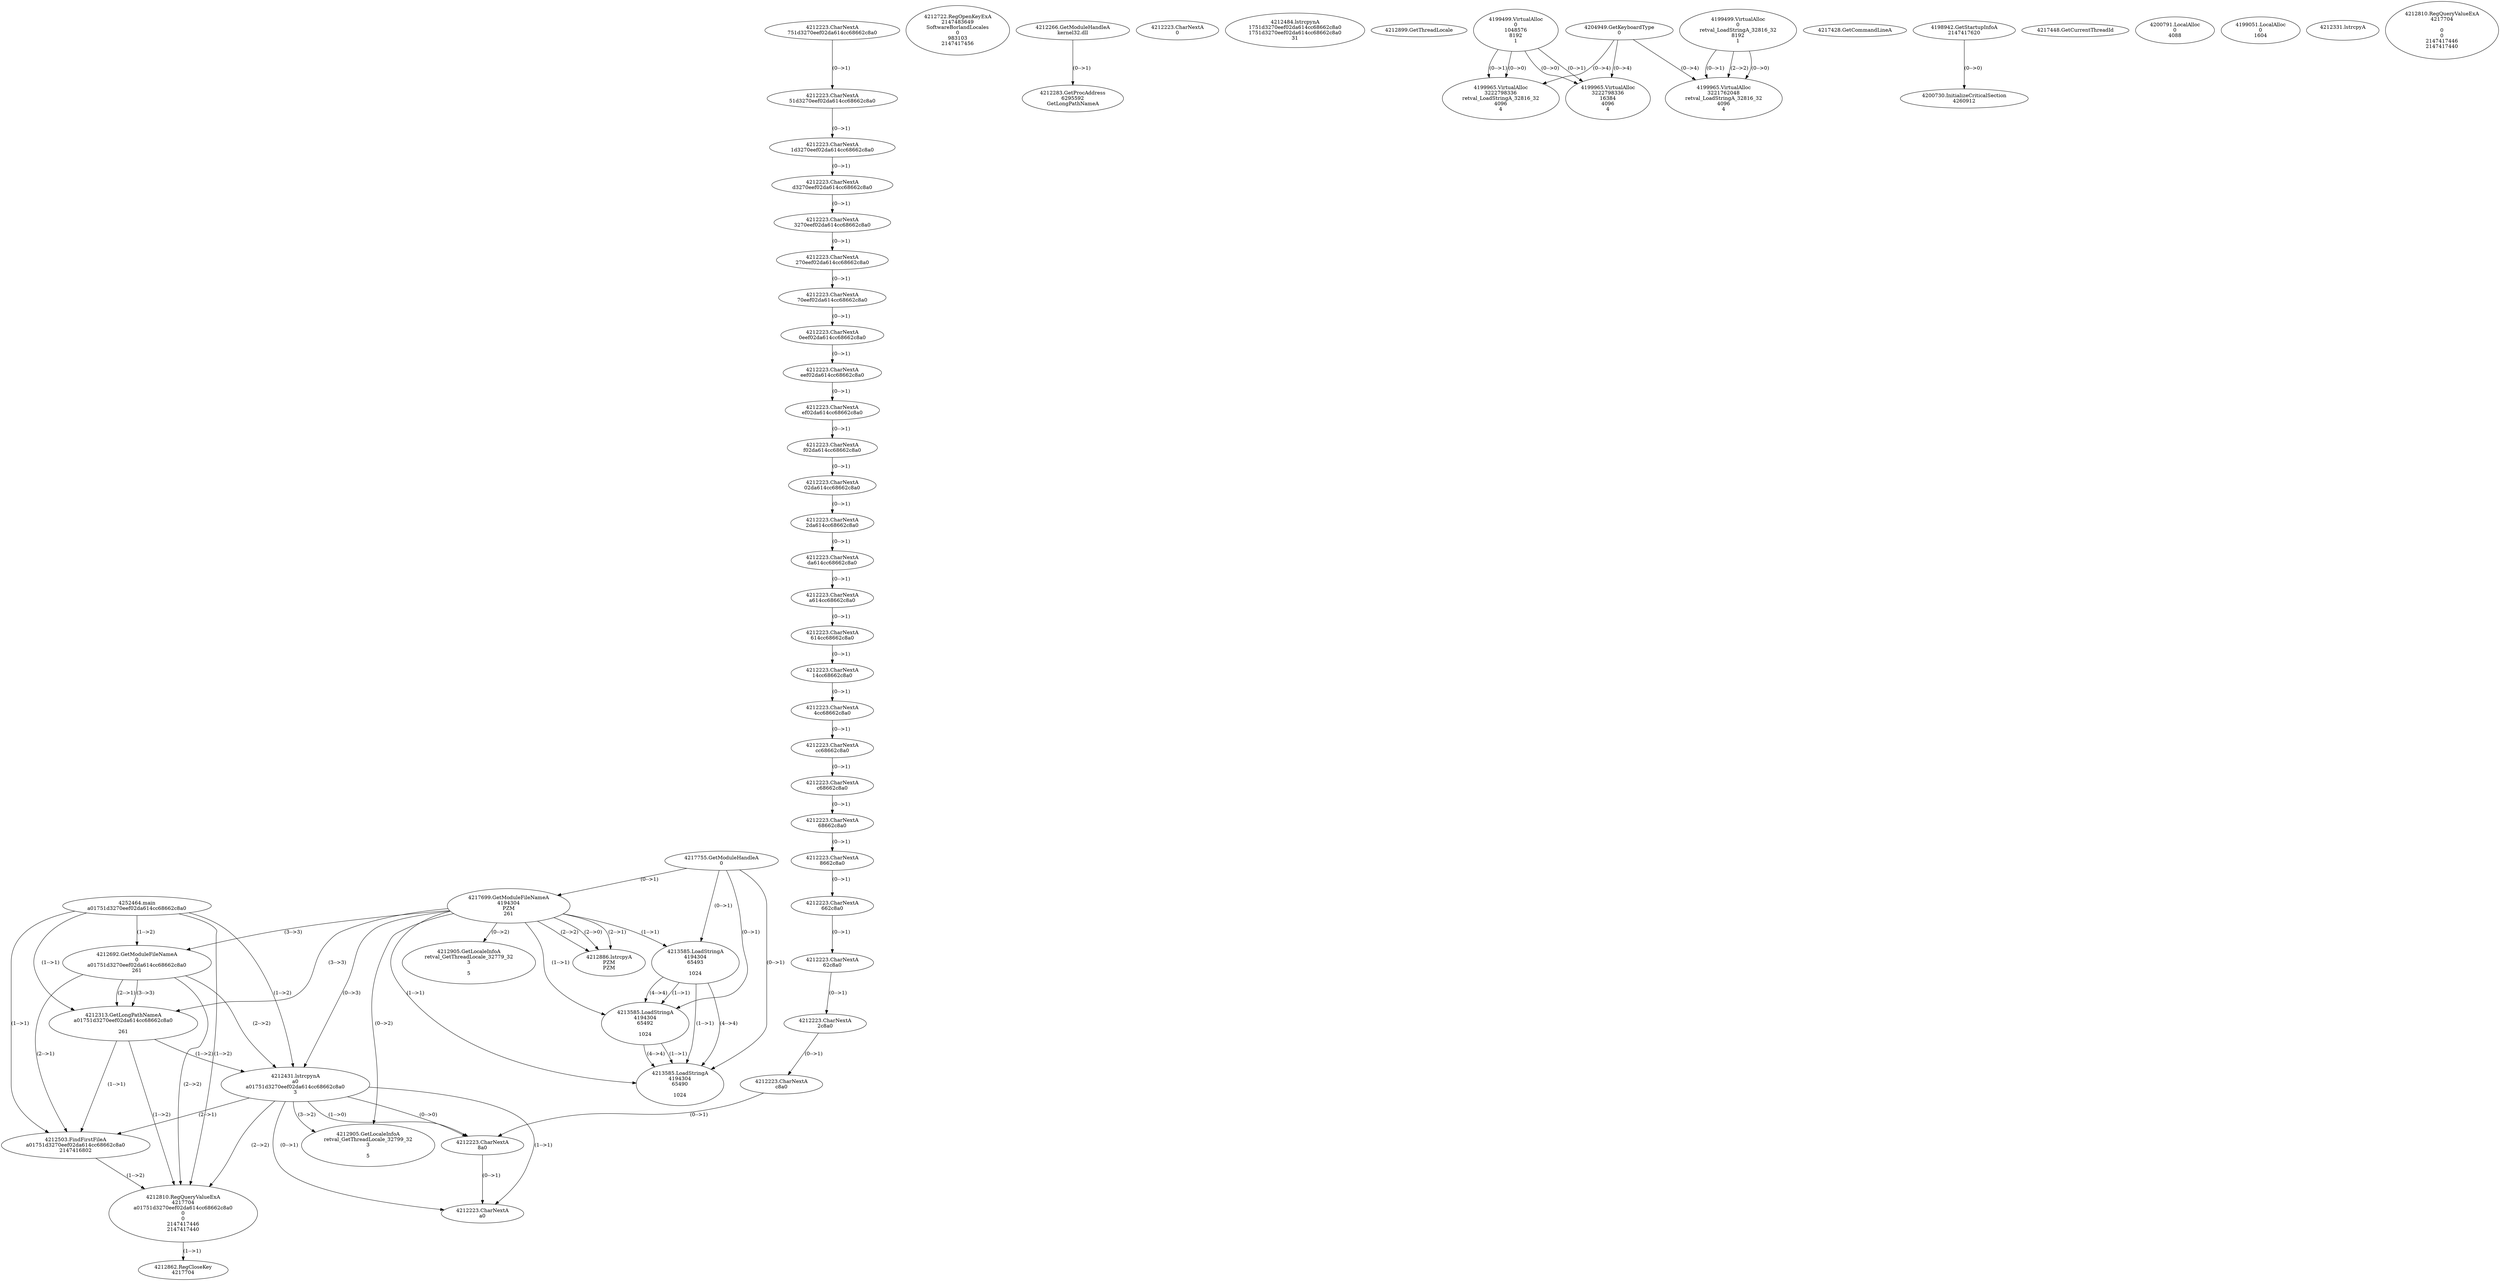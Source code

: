 // Global SCDG with merge call
digraph {
	0 [label="4252464.main
a01751d3270eef02da614cc68662c8a0"]
	1 [label="4217755.GetModuleHandleA
0"]
	2 [label="4217699.GetModuleFileNameA
4194304
PZM
261"]
	1 -> 2 [label="(0-->1)"]
	3 [label="4212692.GetModuleFileNameA
0
a01751d3270eef02da614cc68662c8a0
261"]
	0 -> 3 [label="(1-->2)"]
	2 -> 3 [label="(3-->3)"]
	4 [label="4212722.RegOpenKeyExA
2147483649
Software\Borland\Locales
0
983103
2147417456"]
	5 [label="4212266.GetModuleHandleA
kernel32.dll"]
	6 [label="4212283.GetProcAddress
6295592
GetLongPathNameA"]
	5 -> 6 [label="(0-->1)"]
	7 [label="4212313.GetLongPathNameA
a01751d3270eef02da614cc68662c8a0

261"]
	0 -> 7 [label="(1-->1)"]
	3 -> 7 [label="(2-->1)"]
	2 -> 7 [label="(3-->3)"]
	3 -> 7 [label="(3-->3)"]
	8 [label="4212431.lstrcpynA
a0
a01751d3270eef02da614cc68662c8a0
3"]
	0 -> 8 [label="(1-->2)"]
	3 -> 8 [label="(2-->2)"]
	7 -> 8 [label="(1-->2)"]
	2 -> 8 [label="(0-->3)"]
	9 [label="4212223.CharNextA
751d3270eef02da614cc68662c8a0"]
	10 [label="4212223.CharNextA
51d3270eef02da614cc68662c8a0"]
	9 -> 10 [label="(0-->1)"]
	11 [label="4212223.CharNextA
1d3270eef02da614cc68662c8a0"]
	10 -> 11 [label="(0-->1)"]
	12 [label="4212223.CharNextA
d3270eef02da614cc68662c8a0"]
	11 -> 12 [label="(0-->1)"]
	13 [label="4212223.CharNextA
3270eef02da614cc68662c8a0"]
	12 -> 13 [label="(0-->1)"]
	14 [label="4212223.CharNextA
270eef02da614cc68662c8a0"]
	13 -> 14 [label="(0-->1)"]
	15 [label="4212223.CharNextA
70eef02da614cc68662c8a0"]
	14 -> 15 [label="(0-->1)"]
	16 [label="4212223.CharNextA
0eef02da614cc68662c8a0"]
	15 -> 16 [label="(0-->1)"]
	17 [label="4212223.CharNextA
eef02da614cc68662c8a0"]
	16 -> 17 [label="(0-->1)"]
	18 [label="4212223.CharNextA
ef02da614cc68662c8a0"]
	17 -> 18 [label="(0-->1)"]
	19 [label="4212223.CharNextA
f02da614cc68662c8a0"]
	18 -> 19 [label="(0-->1)"]
	20 [label="4212223.CharNextA
02da614cc68662c8a0"]
	19 -> 20 [label="(0-->1)"]
	21 [label="4212223.CharNextA
2da614cc68662c8a0"]
	20 -> 21 [label="(0-->1)"]
	22 [label="4212223.CharNextA
da614cc68662c8a0"]
	21 -> 22 [label="(0-->1)"]
	23 [label="4212223.CharNextA
a614cc68662c8a0"]
	22 -> 23 [label="(0-->1)"]
	24 [label="4212223.CharNextA
614cc68662c8a0"]
	23 -> 24 [label="(0-->1)"]
	25 [label="4212223.CharNextA
14cc68662c8a0"]
	24 -> 25 [label="(0-->1)"]
	26 [label="4212223.CharNextA
4cc68662c8a0"]
	25 -> 26 [label="(0-->1)"]
	27 [label="4212223.CharNextA
cc68662c8a0"]
	26 -> 27 [label="(0-->1)"]
	28 [label="4212223.CharNextA
c68662c8a0"]
	27 -> 28 [label="(0-->1)"]
	29 [label="4212223.CharNextA
68662c8a0"]
	28 -> 29 [label="(0-->1)"]
	30 [label="4212223.CharNextA
8662c8a0"]
	29 -> 30 [label="(0-->1)"]
	31 [label="4212223.CharNextA
662c8a0"]
	30 -> 31 [label="(0-->1)"]
	32 [label="4212223.CharNextA
62c8a0"]
	31 -> 32 [label="(0-->1)"]
	33 [label="4212223.CharNextA
2c8a0"]
	32 -> 33 [label="(0-->1)"]
	34 [label="4212223.CharNextA
c8a0"]
	33 -> 34 [label="(0-->1)"]
	35 [label="4212223.CharNextA
8a0"]
	34 -> 35 [label="(0-->1)"]
	8 -> 35 [label="(1-->0)"]
	8 -> 35 [label="(0-->0)"]
	36 [label="4212223.CharNextA
a0"]
	8 -> 36 [label="(1-->1)"]
	8 -> 36 [label="(0-->1)"]
	35 -> 36 [label="(0-->1)"]
	37 [label="4212223.CharNextA
0"]
	38 [label="4212484.lstrcpynA
1751d3270eef02da614cc68662c8a0
1751d3270eef02da614cc68662c8a0
31"]
	39 [label="4212503.FindFirstFileA
a01751d3270eef02da614cc68662c8a0
2147416802"]
	0 -> 39 [label="(1-->1)"]
	3 -> 39 [label="(2-->1)"]
	7 -> 39 [label="(1-->1)"]
	8 -> 39 [label="(2-->1)"]
	40 [label="4212810.RegQueryValueExA
4217704
a01751d3270eef02da614cc68662c8a0
0
0
2147417446
2147417440"]
	0 -> 40 [label="(1-->2)"]
	3 -> 40 [label="(2-->2)"]
	7 -> 40 [label="(1-->2)"]
	8 -> 40 [label="(2-->2)"]
	39 -> 40 [label="(1-->2)"]
	41 [label="4212862.RegCloseKey
4217704"]
	40 -> 41 [label="(1-->1)"]
	42 [label="4212886.lstrcpyA
PZM
PZM"]
	2 -> 42 [label="(2-->1)"]
	2 -> 42 [label="(2-->2)"]
	2 -> 42 [label="(2-->0)"]
	43 [label="4212899.GetThreadLocale
"]
	44 [label="4212905.GetLocaleInfoA
retval_GetThreadLocale_32799_32
3

5"]
	2 -> 44 [label="(0-->2)"]
	8 -> 44 [label="(3-->2)"]
	45 [label="4204949.GetKeyboardType
0"]
	46 [label="4217428.GetCommandLineA
"]
	47 [label="4198942.GetStartupInfoA
2147417620"]
	48 [label="4217448.GetCurrentThreadId
"]
	49 [label="4213585.LoadStringA
4194304
65493

1024"]
	1 -> 49 [label="(0-->1)"]
	2 -> 49 [label="(1-->1)"]
	50 [label="4213585.LoadStringA
4194304
65492

1024"]
	1 -> 50 [label="(0-->1)"]
	2 -> 50 [label="(1-->1)"]
	49 -> 50 [label="(1-->1)"]
	49 -> 50 [label="(4-->4)"]
	51 [label="4213585.LoadStringA
4194304
65490

1024"]
	1 -> 51 [label="(0-->1)"]
	2 -> 51 [label="(1-->1)"]
	49 -> 51 [label="(1-->1)"]
	50 -> 51 [label="(1-->1)"]
	49 -> 51 [label="(4-->4)"]
	50 -> 51 [label="(4-->4)"]
	52 [label="4200730.InitializeCriticalSection
4260912"]
	47 -> 52 [label="(0-->0)"]
	53 [label="4200791.LocalAlloc
0
4088"]
	54 [label="4199499.VirtualAlloc
0
1048576
8192
1"]
	55 [label="4199051.LocalAlloc
0
1604"]
	56 [label="4199965.VirtualAlloc
3222798336
16384
4096
4"]
	54 -> 56 [label="(0-->1)"]
	45 -> 56 [label="(0-->4)"]
	54 -> 56 [label="(0-->0)"]
	57 [label="4199499.VirtualAlloc
0
retval_LoadStringA_32816_32
8192
1"]
	58 [label="4199965.VirtualAlloc
3221762048
retval_LoadStringA_32816_32
4096
4"]
	57 -> 58 [label="(0-->1)"]
	57 -> 58 [label="(2-->2)"]
	45 -> 58 [label="(0-->4)"]
	57 -> 58 [label="(0-->0)"]
	59 [label="4199965.VirtualAlloc
3222798336
retval_LoadStringA_32816_32
4096
4"]
	54 -> 59 [label="(0-->1)"]
	45 -> 59 [label="(0-->4)"]
	54 -> 59 [label="(0-->0)"]
	60 [label="4212331.lstrcpyA

"]
	61 [label="4212810.RegQueryValueExA
4217704

0
0
2147417446
2147417440"]
	62 [label="4212905.GetLocaleInfoA
retval_GetThreadLocale_32779_32
3

5"]
	2 -> 62 [label="(0-->2)"]
}
